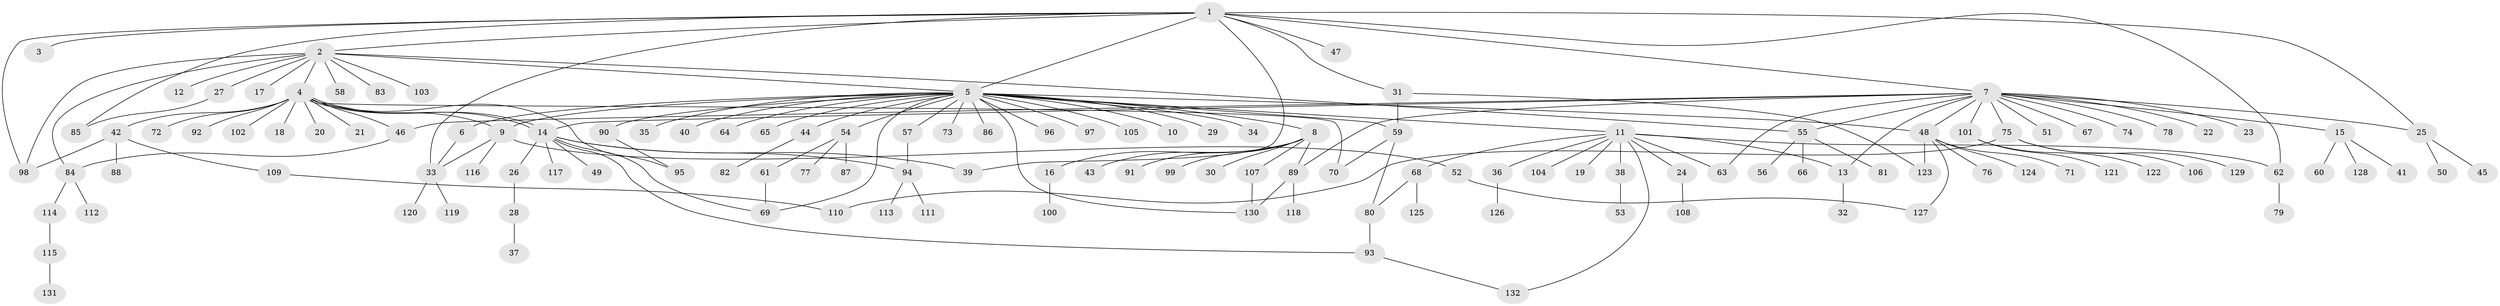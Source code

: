 // Generated by graph-tools (version 1.1) at 2025/49/03/09/25 03:49:47]
// undirected, 132 vertices, 164 edges
graph export_dot {
graph [start="1"]
  node [color=gray90,style=filled];
  1;
  2;
  3;
  4;
  5;
  6;
  7;
  8;
  9;
  10;
  11;
  12;
  13;
  14;
  15;
  16;
  17;
  18;
  19;
  20;
  21;
  22;
  23;
  24;
  25;
  26;
  27;
  28;
  29;
  30;
  31;
  32;
  33;
  34;
  35;
  36;
  37;
  38;
  39;
  40;
  41;
  42;
  43;
  44;
  45;
  46;
  47;
  48;
  49;
  50;
  51;
  52;
  53;
  54;
  55;
  56;
  57;
  58;
  59;
  60;
  61;
  62;
  63;
  64;
  65;
  66;
  67;
  68;
  69;
  70;
  71;
  72;
  73;
  74;
  75;
  76;
  77;
  78;
  79;
  80;
  81;
  82;
  83;
  84;
  85;
  86;
  87;
  88;
  89;
  90;
  91;
  92;
  93;
  94;
  95;
  96;
  97;
  98;
  99;
  100;
  101;
  102;
  103;
  104;
  105;
  106;
  107;
  108;
  109;
  110;
  111;
  112;
  113;
  114;
  115;
  116;
  117;
  118;
  119;
  120;
  121;
  122;
  123;
  124;
  125;
  126;
  127;
  128;
  129;
  130;
  131;
  132;
  1 -- 2;
  1 -- 3;
  1 -- 5;
  1 -- 7;
  1 -- 25;
  1 -- 31;
  1 -- 33;
  1 -- 39;
  1 -- 47;
  1 -- 62;
  1 -- 85;
  1 -- 98;
  2 -- 4;
  2 -- 5;
  2 -- 12;
  2 -- 17;
  2 -- 27;
  2 -- 55;
  2 -- 58;
  2 -- 83;
  2 -- 84;
  2 -- 98;
  2 -- 103;
  4 -- 9;
  4 -- 14;
  4 -- 14;
  4 -- 18;
  4 -- 20;
  4 -- 21;
  4 -- 42;
  4 -- 46;
  4 -- 70;
  4 -- 72;
  4 -- 92;
  4 -- 95;
  4 -- 102;
  5 -- 6;
  5 -- 8;
  5 -- 9;
  5 -- 10;
  5 -- 11;
  5 -- 29;
  5 -- 34;
  5 -- 35;
  5 -- 40;
  5 -- 44;
  5 -- 48;
  5 -- 54;
  5 -- 57;
  5 -- 59;
  5 -- 64;
  5 -- 65;
  5 -- 69;
  5 -- 73;
  5 -- 86;
  5 -- 90;
  5 -- 96;
  5 -- 97;
  5 -- 105;
  5 -- 130;
  6 -- 33;
  7 -- 13;
  7 -- 14;
  7 -- 15;
  7 -- 22;
  7 -- 23;
  7 -- 25;
  7 -- 46;
  7 -- 48;
  7 -- 51;
  7 -- 55;
  7 -- 63;
  7 -- 67;
  7 -- 74;
  7 -- 75;
  7 -- 78;
  7 -- 89;
  7 -- 101;
  8 -- 16;
  8 -- 30;
  8 -- 43;
  8 -- 89;
  8 -- 91;
  8 -- 99;
  8 -- 107;
  9 -- 33;
  9 -- 52;
  9 -- 116;
  11 -- 13;
  11 -- 19;
  11 -- 24;
  11 -- 36;
  11 -- 38;
  11 -- 62;
  11 -- 63;
  11 -- 68;
  11 -- 104;
  11 -- 132;
  13 -- 32;
  14 -- 26;
  14 -- 39;
  14 -- 49;
  14 -- 69;
  14 -- 93;
  14 -- 94;
  14 -- 117;
  15 -- 41;
  15 -- 60;
  15 -- 128;
  16 -- 100;
  24 -- 108;
  25 -- 45;
  25 -- 50;
  26 -- 28;
  27 -- 85;
  28 -- 37;
  31 -- 59;
  31 -- 123;
  33 -- 119;
  33 -- 120;
  36 -- 126;
  38 -- 53;
  42 -- 88;
  42 -- 98;
  42 -- 109;
  44 -- 82;
  46 -- 84;
  48 -- 71;
  48 -- 76;
  48 -- 123;
  48 -- 124;
  48 -- 127;
  52 -- 127;
  54 -- 61;
  54 -- 77;
  54 -- 87;
  55 -- 56;
  55 -- 66;
  55 -- 81;
  57 -- 94;
  59 -- 70;
  59 -- 80;
  61 -- 69;
  62 -- 79;
  68 -- 80;
  68 -- 125;
  75 -- 106;
  75 -- 110;
  75 -- 129;
  80 -- 93;
  84 -- 112;
  84 -- 114;
  89 -- 118;
  89 -- 130;
  90 -- 95;
  93 -- 132;
  94 -- 111;
  94 -- 113;
  101 -- 121;
  101 -- 122;
  107 -- 130;
  109 -- 110;
  114 -- 115;
  115 -- 131;
}
